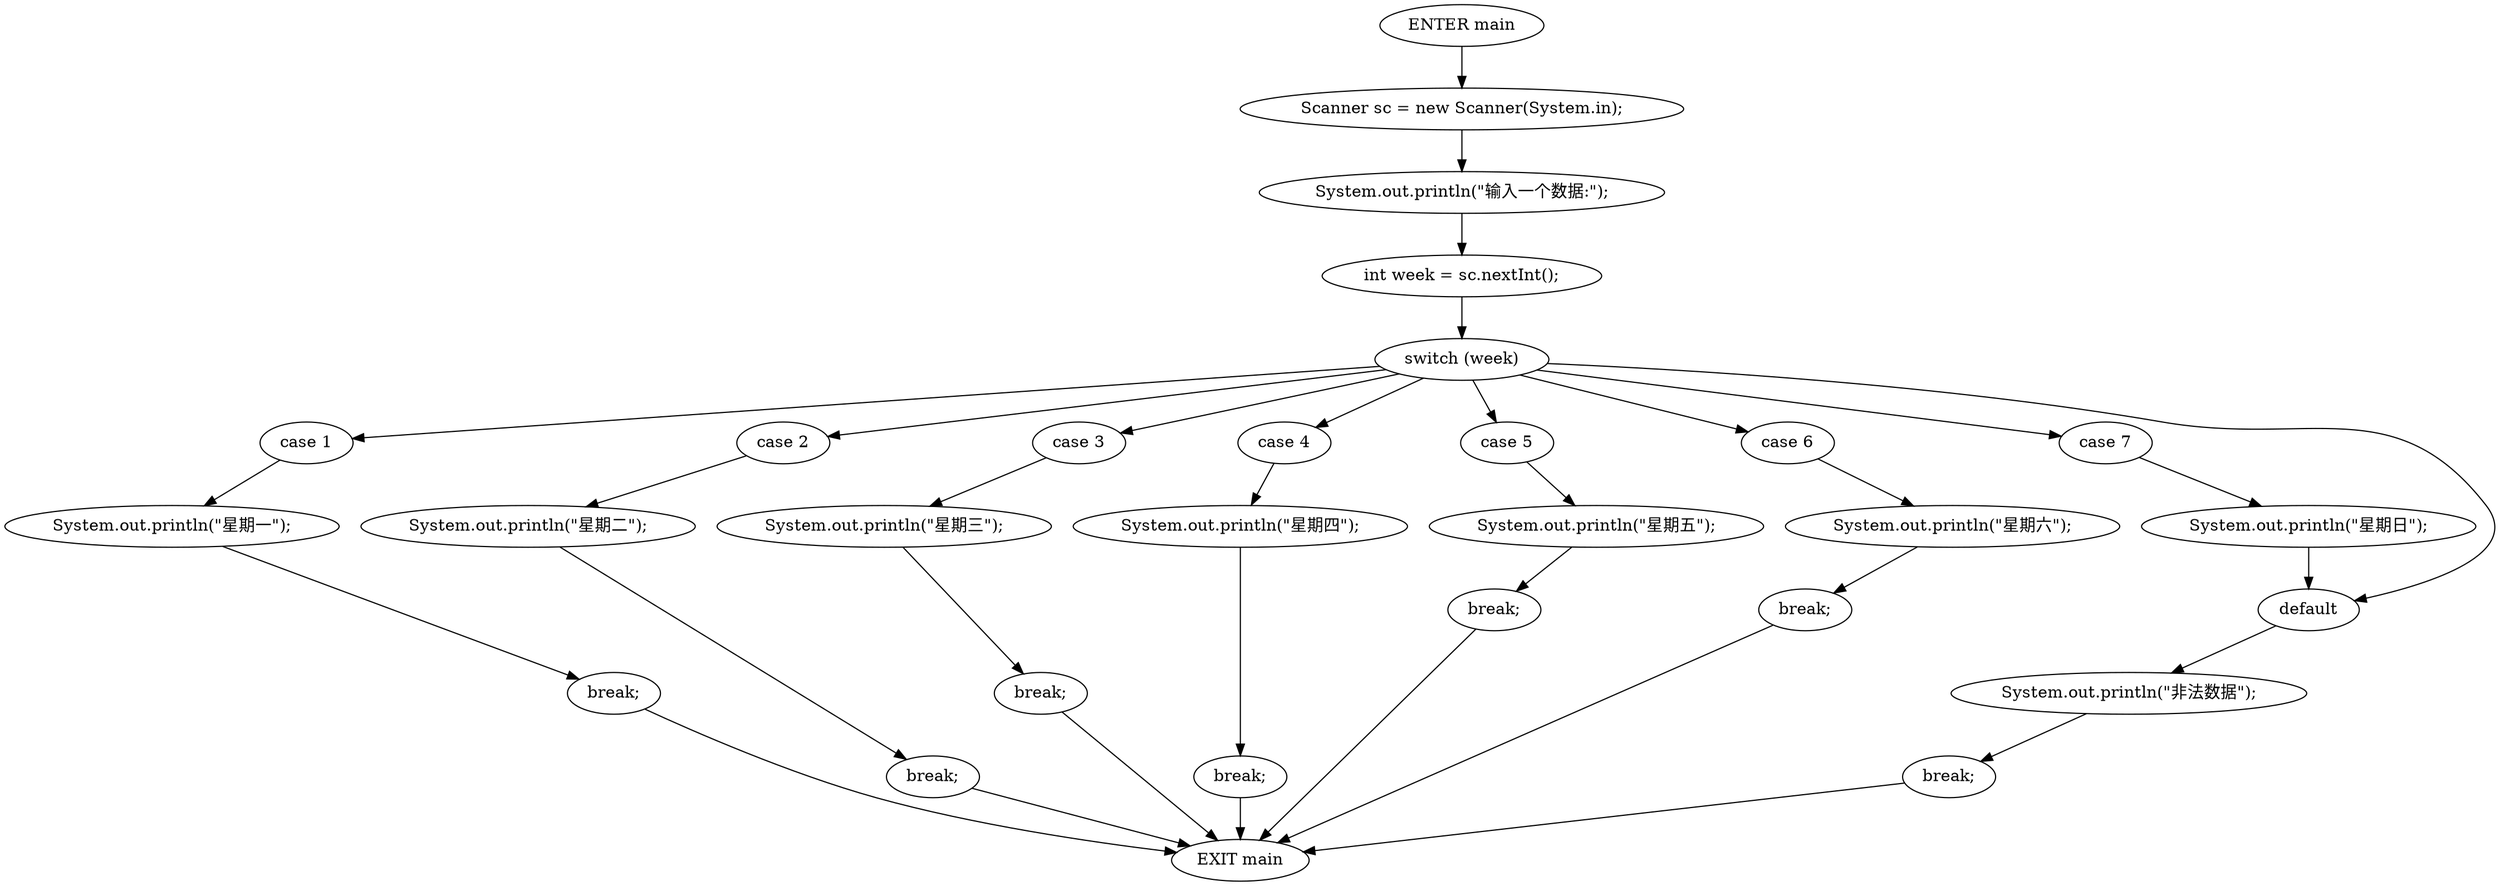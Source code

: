 strict digraph G {
  0 [ label="ENTER main" ];
  1 [ label="EXIT main" ];
  2 [ label="Scanner sc = new Scanner(System.in);" ];
  3 [ label="System.out.println(\"输入一个数据:\");" ];
  4 [ label="int week = sc.nextInt();" ];
  5 [ label="switch (week)" ];
  6 [ label="case 1" ];
  7 [ label="System.out.println(\"星期一\");" ];
  8 [ label="break;" ];
  9 [ label="case 2" ];
  10 [ label="System.out.println(\"星期二\");" ];
  11 [ label="break;" ];
  12 [ label="case 3" ];
  13 [ label="System.out.println(\"星期三\");" ];
  14 [ label="break;" ];
  15 [ label="case 4" ];
  16 [ label="System.out.println(\"星期四\");" ];
  17 [ label="break;" ];
  18 [ label="case 5" ];
  19 [ label="System.out.println(\"星期五\");" ];
  20 [ label="break;" ];
  21 [ label="case 6" ];
  22 [ label="System.out.println(\"星期六\");" ];
  23 [ label="break;" ];
  24 [ label="case 7" ];
  25 [ label="System.out.println(\"星期日\");" ];
  26 [ label="default" ];
  27 [ label="System.out.println(\"非法数据\");" ];
  28 [ label="break;" ];
  0 -> 2;
  2 -> 3;
  3 -> 4;
  4 -> 5;
  5 -> 6;
  6 -> 7;
  7 -> 8;
  5 -> 9;
  9 -> 10;
  10 -> 11;
  5 -> 12;
  12 -> 13;
  13 -> 14;
  5 -> 15;
  15 -> 16;
  16 -> 17;
  5 -> 18;
  18 -> 19;
  19 -> 20;
  5 -> 21;
  21 -> 22;
  22 -> 23;
  5 -> 24;
  24 -> 25;
  25 -> 26;
  5 -> 26;
  26 -> 27;
  27 -> 28;
  8 -> 1;
  11 -> 1;
  14 -> 1;
  17 -> 1;
  20 -> 1;
  23 -> 1;
  28 -> 1;
}
